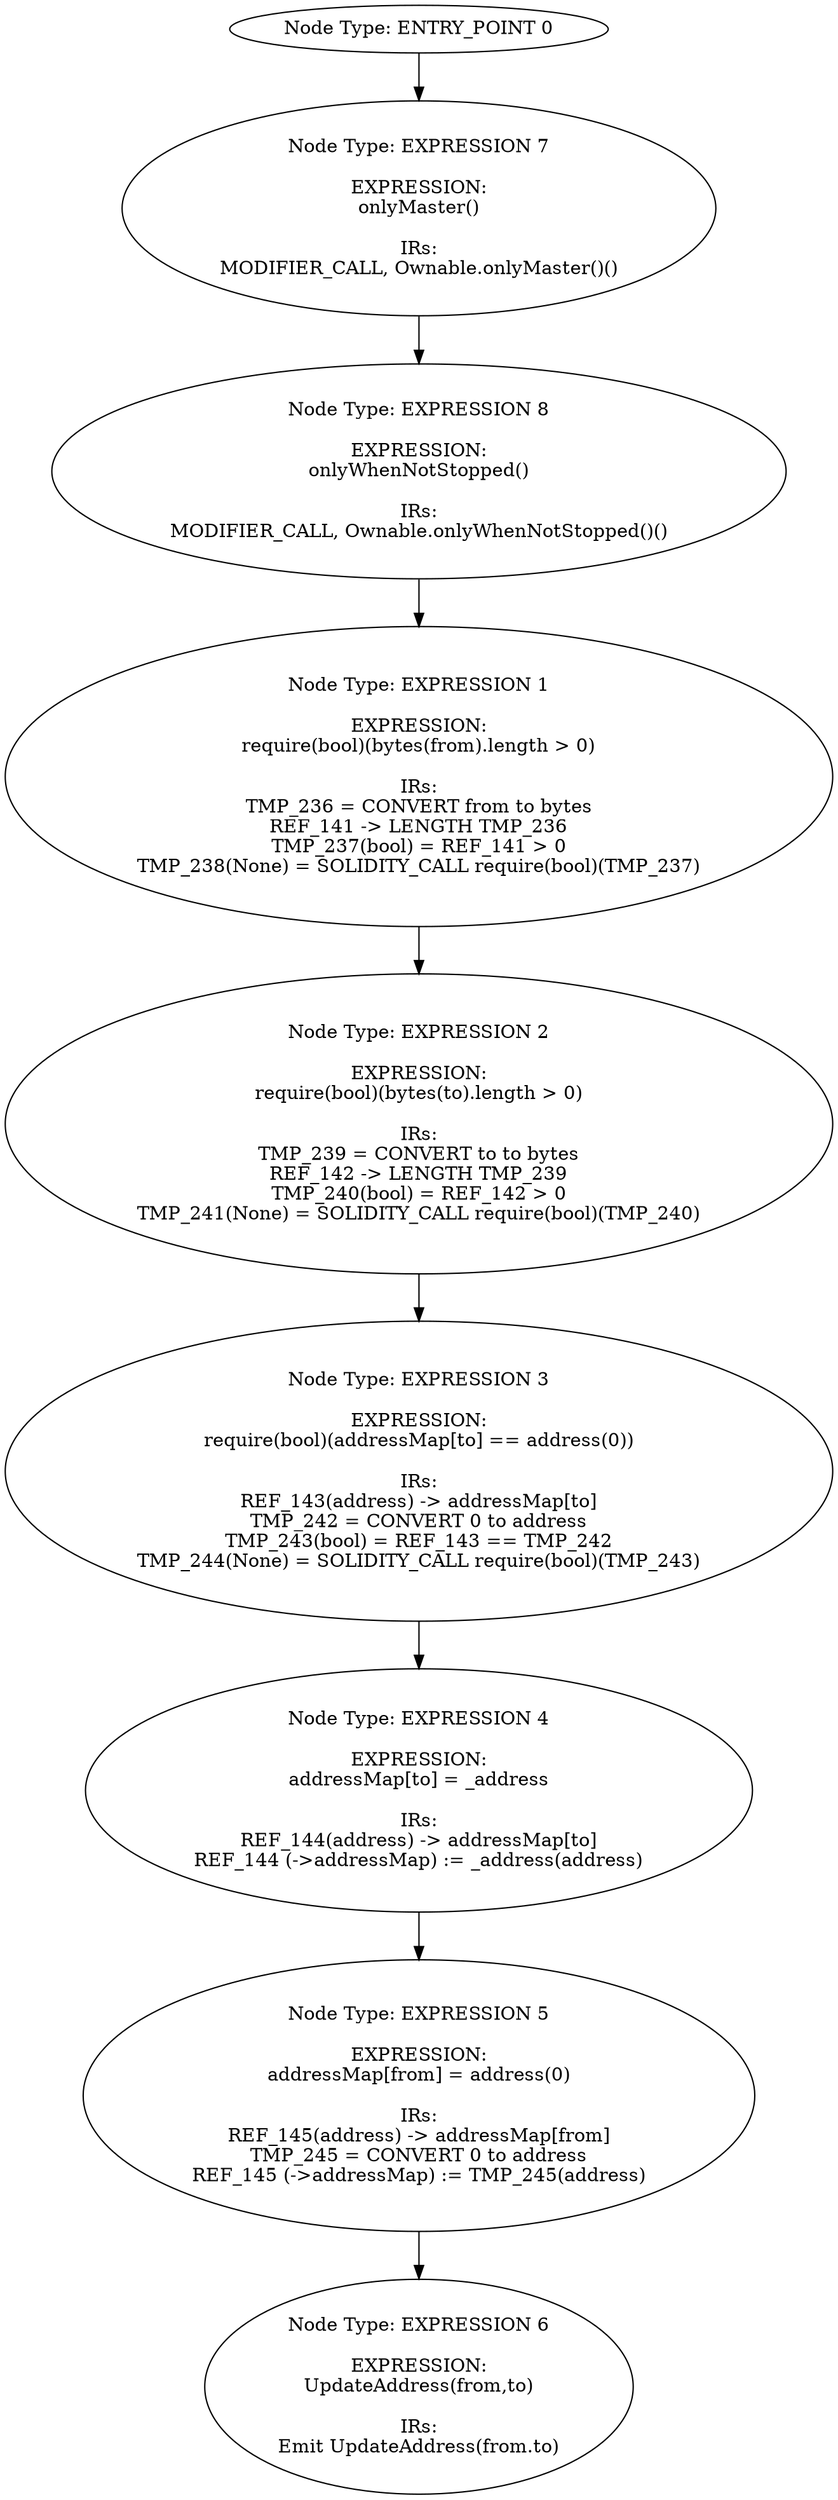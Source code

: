 digraph{
0[label="Node Type: ENTRY_POINT 0
"];
0->7;
1[label="Node Type: EXPRESSION 1

EXPRESSION:
require(bool)(bytes(from).length > 0)

IRs:
TMP_236 = CONVERT from to bytes
REF_141 -> LENGTH TMP_236
TMP_237(bool) = REF_141 > 0
TMP_238(None) = SOLIDITY_CALL require(bool)(TMP_237)"];
1->2;
2[label="Node Type: EXPRESSION 2

EXPRESSION:
require(bool)(bytes(to).length > 0)

IRs:
TMP_239 = CONVERT to to bytes
REF_142 -> LENGTH TMP_239
TMP_240(bool) = REF_142 > 0
TMP_241(None) = SOLIDITY_CALL require(bool)(TMP_240)"];
2->3;
3[label="Node Type: EXPRESSION 3

EXPRESSION:
require(bool)(addressMap[to] == address(0))

IRs:
REF_143(address) -> addressMap[to]
TMP_242 = CONVERT 0 to address
TMP_243(bool) = REF_143 == TMP_242
TMP_244(None) = SOLIDITY_CALL require(bool)(TMP_243)"];
3->4;
4[label="Node Type: EXPRESSION 4

EXPRESSION:
addressMap[to] = _address

IRs:
REF_144(address) -> addressMap[to]
REF_144 (->addressMap) := _address(address)"];
4->5;
5[label="Node Type: EXPRESSION 5

EXPRESSION:
addressMap[from] = address(0)

IRs:
REF_145(address) -> addressMap[from]
TMP_245 = CONVERT 0 to address
REF_145 (->addressMap) := TMP_245(address)"];
5->6;
6[label="Node Type: EXPRESSION 6

EXPRESSION:
UpdateAddress(from,to)

IRs:
Emit UpdateAddress(from.to)"];
7[label="Node Type: EXPRESSION 7

EXPRESSION:
onlyMaster()

IRs:
MODIFIER_CALL, Ownable.onlyMaster()()"];
7->8;
8[label="Node Type: EXPRESSION 8

EXPRESSION:
onlyWhenNotStopped()

IRs:
MODIFIER_CALL, Ownable.onlyWhenNotStopped()()"];
8->1;
}
